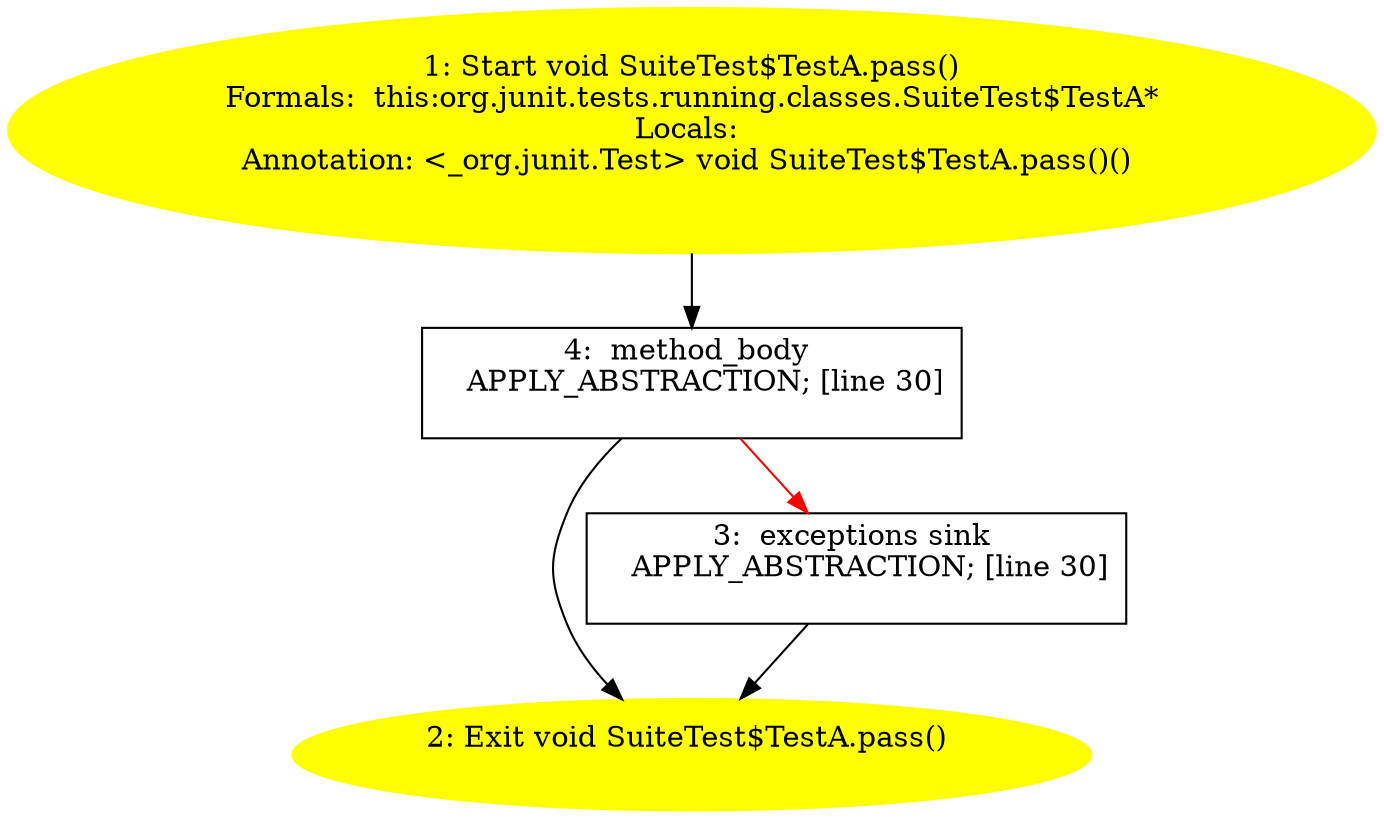 /* @generated */
digraph cfg {
"org.junit.tests.running.classes.SuiteTest$TestA.pass():void.c33e87fb3917e2e4fc4b04b275fe5b29_1" [label="1: Start void SuiteTest$TestA.pass()\nFormals:  this:org.junit.tests.running.classes.SuiteTest$TestA*\nLocals: \nAnnotation: <_org.junit.Test> void SuiteTest$TestA.pass()() \n  " color=yellow style=filled]
	

	 "org.junit.tests.running.classes.SuiteTest$TestA.pass():void.c33e87fb3917e2e4fc4b04b275fe5b29_1" -> "org.junit.tests.running.classes.SuiteTest$TestA.pass():void.c33e87fb3917e2e4fc4b04b275fe5b29_4" ;
"org.junit.tests.running.classes.SuiteTest$TestA.pass():void.c33e87fb3917e2e4fc4b04b275fe5b29_2" [label="2: Exit void SuiteTest$TestA.pass() \n  " color=yellow style=filled]
	

"org.junit.tests.running.classes.SuiteTest$TestA.pass():void.c33e87fb3917e2e4fc4b04b275fe5b29_3" [label="3:  exceptions sink \n   APPLY_ABSTRACTION; [line 30]\n " shape="box"]
	

	 "org.junit.tests.running.classes.SuiteTest$TestA.pass():void.c33e87fb3917e2e4fc4b04b275fe5b29_3" -> "org.junit.tests.running.classes.SuiteTest$TestA.pass():void.c33e87fb3917e2e4fc4b04b275fe5b29_2" ;
"org.junit.tests.running.classes.SuiteTest$TestA.pass():void.c33e87fb3917e2e4fc4b04b275fe5b29_4" [label="4:  method_body \n   APPLY_ABSTRACTION; [line 30]\n " shape="box"]
	

	 "org.junit.tests.running.classes.SuiteTest$TestA.pass():void.c33e87fb3917e2e4fc4b04b275fe5b29_4" -> "org.junit.tests.running.classes.SuiteTest$TestA.pass():void.c33e87fb3917e2e4fc4b04b275fe5b29_2" ;
	 "org.junit.tests.running.classes.SuiteTest$TestA.pass():void.c33e87fb3917e2e4fc4b04b275fe5b29_4" -> "org.junit.tests.running.classes.SuiteTest$TestA.pass():void.c33e87fb3917e2e4fc4b04b275fe5b29_3" [color="red" ];
}
